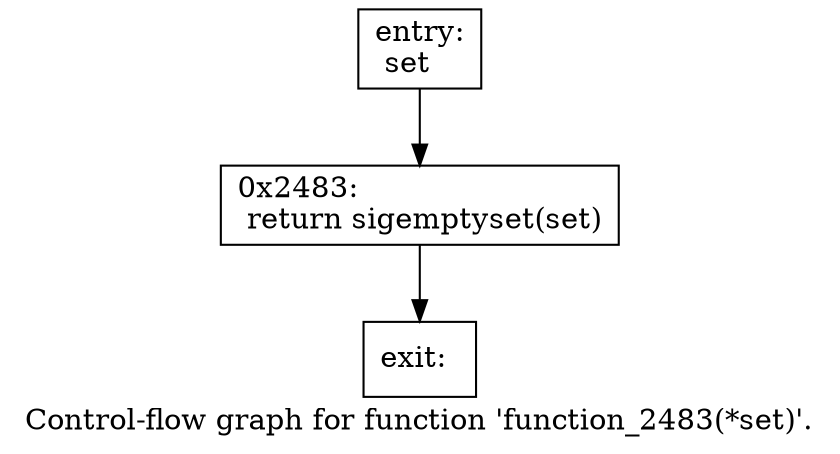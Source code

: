 digraph "Control-flow graph for function 'function_2483(*set)'." {
  label="Control-flow graph for function 'function_2483(*set)'.";
  node [shape=record];

  Node077121B8 [label="{entry:\l  set\l}"];
  Node077121B8 -> Node07711AF8;
  Node07711AF8 [label="{0x2483:\l  return sigemptyset(set)\l}"];
  Node07711AF8 -> Node07711D80;
  Node07711D80 [label="{exit:\l}"];

}
